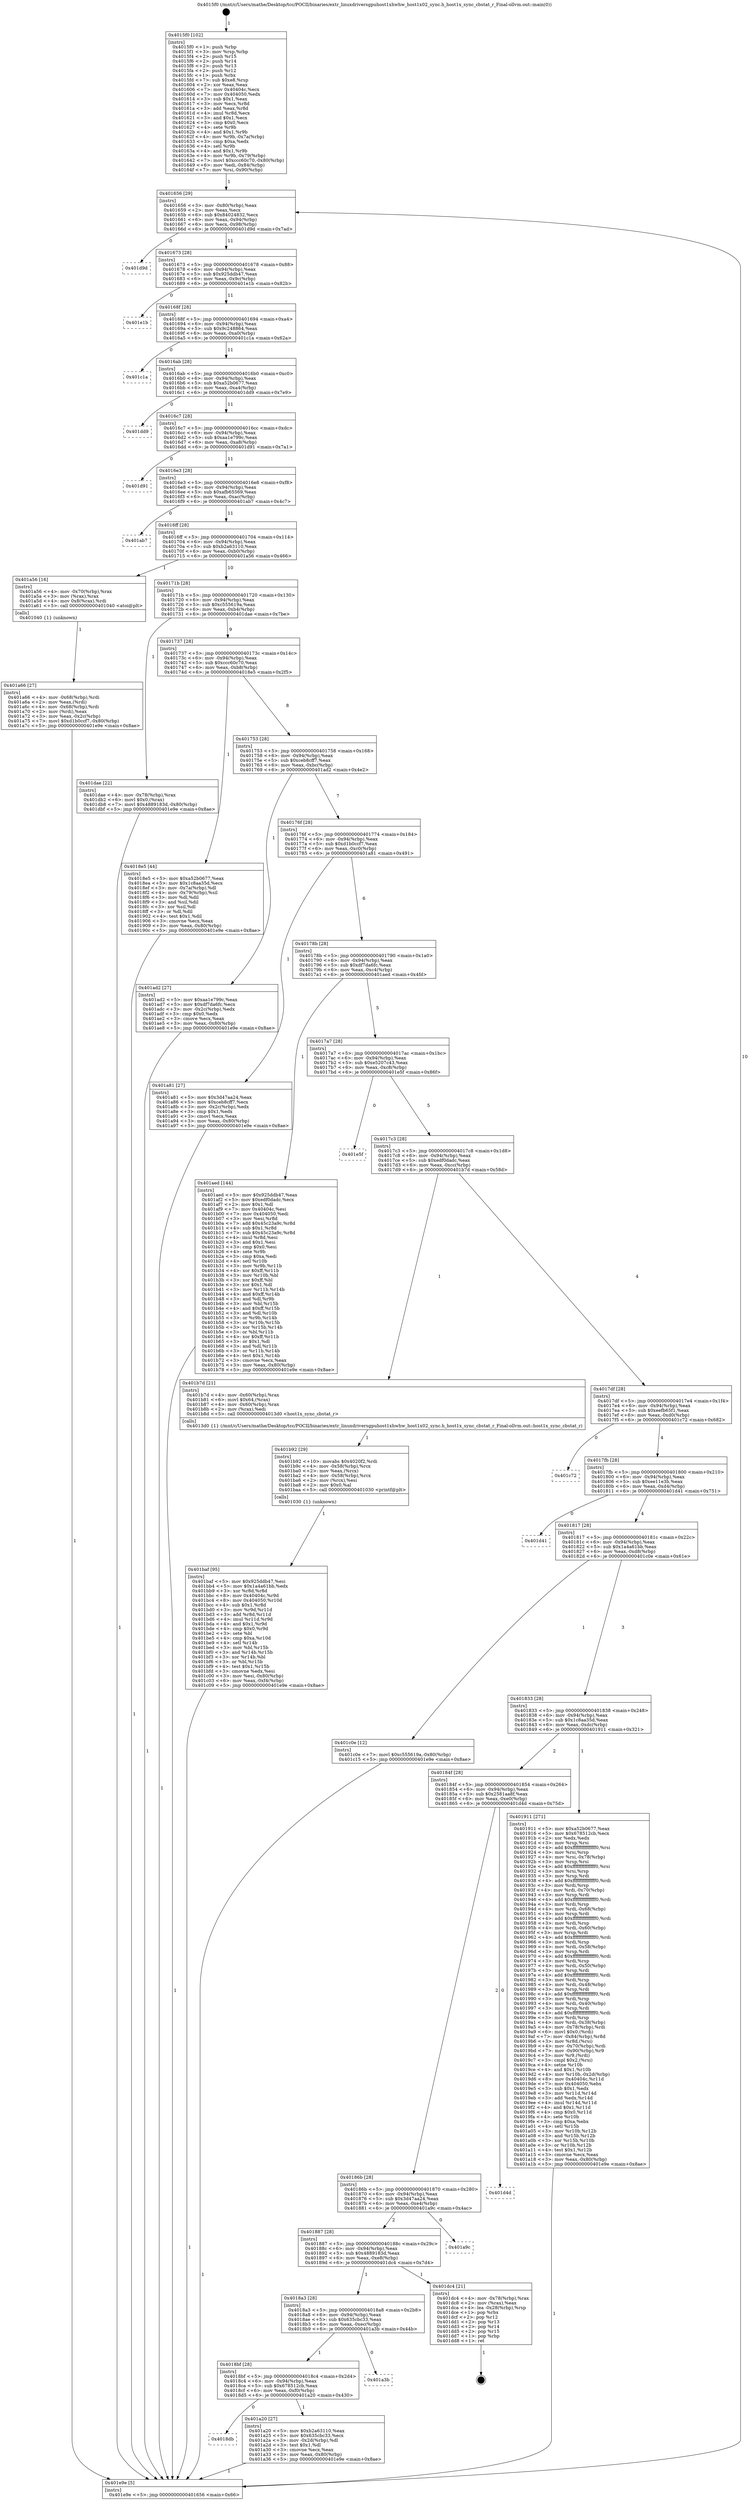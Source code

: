 digraph "0x4015f0" {
  label = "0x4015f0 (/mnt/c/Users/mathe/Desktop/tcc/POCII/binaries/extr_linuxdriversgpuhost1xhwhw_host1x02_sync.h_host1x_sync_cbstat_r_Final-ollvm.out::main(0))"
  labelloc = "t"
  node[shape=record]

  Entry [label="",width=0.3,height=0.3,shape=circle,fillcolor=black,style=filled]
  "0x401656" [label="{
     0x401656 [29]\l
     | [instrs]\l
     &nbsp;&nbsp;0x401656 \<+3\>: mov -0x80(%rbp),%eax\l
     &nbsp;&nbsp;0x401659 \<+2\>: mov %eax,%ecx\l
     &nbsp;&nbsp;0x40165b \<+6\>: sub $0x84024832,%ecx\l
     &nbsp;&nbsp;0x401661 \<+6\>: mov %eax,-0x94(%rbp)\l
     &nbsp;&nbsp;0x401667 \<+6\>: mov %ecx,-0x98(%rbp)\l
     &nbsp;&nbsp;0x40166d \<+6\>: je 0000000000401d9d \<main+0x7ad\>\l
  }"]
  "0x401d9d" [label="{
     0x401d9d\l
  }", style=dashed]
  "0x401673" [label="{
     0x401673 [28]\l
     | [instrs]\l
     &nbsp;&nbsp;0x401673 \<+5\>: jmp 0000000000401678 \<main+0x88\>\l
     &nbsp;&nbsp;0x401678 \<+6\>: mov -0x94(%rbp),%eax\l
     &nbsp;&nbsp;0x40167e \<+5\>: sub $0x925ddb47,%eax\l
     &nbsp;&nbsp;0x401683 \<+6\>: mov %eax,-0x9c(%rbp)\l
     &nbsp;&nbsp;0x401689 \<+6\>: je 0000000000401e1b \<main+0x82b\>\l
  }"]
  Exit [label="",width=0.3,height=0.3,shape=circle,fillcolor=black,style=filled,peripheries=2]
  "0x401e1b" [label="{
     0x401e1b\l
  }", style=dashed]
  "0x40168f" [label="{
     0x40168f [28]\l
     | [instrs]\l
     &nbsp;&nbsp;0x40168f \<+5\>: jmp 0000000000401694 \<main+0xa4\>\l
     &nbsp;&nbsp;0x401694 \<+6\>: mov -0x94(%rbp),%eax\l
     &nbsp;&nbsp;0x40169a \<+5\>: sub $0x9c248864,%eax\l
     &nbsp;&nbsp;0x40169f \<+6\>: mov %eax,-0xa0(%rbp)\l
     &nbsp;&nbsp;0x4016a5 \<+6\>: je 0000000000401c1a \<main+0x62a\>\l
  }"]
  "0x401baf" [label="{
     0x401baf [95]\l
     | [instrs]\l
     &nbsp;&nbsp;0x401baf \<+5\>: mov $0x925ddb47,%esi\l
     &nbsp;&nbsp;0x401bb4 \<+5\>: mov $0x1a4a61bb,%edx\l
     &nbsp;&nbsp;0x401bb9 \<+3\>: xor %r8d,%r8d\l
     &nbsp;&nbsp;0x401bbc \<+8\>: mov 0x40404c,%r9d\l
     &nbsp;&nbsp;0x401bc4 \<+8\>: mov 0x404050,%r10d\l
     &nbsp;&nbsp;0x401bcc \<+4\>: sub $0x1,%r8d\l
     &nbsp;&nbsp;0x401bd0 \<+3\>: mov %r9d,%r11d\l
     &nbsp;&nbsp;0x401bd3 \<+3\>: add %r8d,%r11d\l
     &nbsp;&nbsp;0x401bd6 \<+4\>: imul %r11d,%r9d\l
     &nbsp;&nbsp;0x401bda \<+4\>: and $0x1,%r9d\l
     &nbsp;&nbsp;0x401bde \<+4\>: cmp $0x0,%r9d\l
     &nbsp;&nbsp;0x401be2 \<+3\>: sete %bl\l
     &nbsp;&nbsp;0x401be5 \<+4\>: cmp $0xa,%r10d\l
     &nbsp;&nbsp;0x401be9 \<+4\>: setl %r14b\l
     &nbsp;&nbsp;0x401bed \<+3\>: mov %bl,%r15b\l
     &nbsp;&nbsp;0x401bf0 \<+3\>: and %r14b,%r15b\l
     &nbsp;&nbsp;0x401bf3 \<+3\>: xor %r14b,%bl\l
     &nbsp;&nbsp;0x401bf6 \<+3\>: or %bl,%r15b\l
     &nbsp;&nbsp;0x401bf9 \<+4\>: test $0x1,%r15b\l
     &nbsp;&nbsp;0x401bfd \<+3\>: cmovne %edx,%esi\l
     &nbsp;&nbsp;0x401c00 \<+3\>: mov %esi,-0x80(%rbp)\l
     &nbsp;&nbsp;0x401c03 \<+6\>: mov %eax,-0xf4(%rbp)\l
     &nbsp;&nbsp;0x401c09 \<+5\>: jmp 0000000000401e9e \<main+0x8ae\>\l
  }"]
  "0x401c1a" [label="{
     0x401c1a\l
  }", style=dashed]
  "0x4016ab" [label="{
     0x4016ab [28]\l
     | [instrs]\l
     &nbsp;&nbsp;0x4016ab \<+5\>: jmp 00000000004016b0 \<main+0xc0\>\l
     &nbsp;&nbsp;0x4016b0 \<+6\>: mov -0x94(%rbp),%eax\l
     &nbsp;&nbsp;0x4016b6 \<+5\>: sub $0xa52b0677,%eax\l
     &nbsp;&nbsp;0x4016bb \<+6\>: mov %eax,-0xa4(%rbp)\l
     &nbsp;&nbsp;0x4016c1 \<+6\>: je 0000000000401dd9 \<main+0x7e9\>\l
  }"]
  "0x401b92" [label="{
     0x401b92 [29]\l
     | [instrs]\l
     &nbsp;&nbsp;0x401b92 \<+10\>: movabs $0x4020f2,%rdi\l
     &nbsp;&nbsp;0x401b9c \<+4\>: mov -0x58(%rbp),%rcx\l
     &nbsp;&nbsp;0x401ba0 \<+2\>: mov %eax,(%rcx)\l
     &nbsp;&nbsp;0x401ba2 \<+4\>: mov -0x58(%rbp),%rcx\l
     &nbsp;&nbsp;0x401ba6 \<+2\>: mov (%rcx),%esi\l
     &nbsp;&nbsp;0x401ba8 \<+2\>: mov $0x0,%al\l
     &nbsp;&nbsp;0x401baa \<+5\>: call 0000000000401030 \<printf@plt\>\l
     | [calls]\l
     &nbsp;&nbsp;0x401030 \{1\} (unknown)\l
  }"]
  "0x401dd9" [label="{
     0x401dd9\l
  }", style=dashed]
  "0x4016c7" [label="{
     0x4016c7 [28]\l
     | [instrs]\l
     &nbsp;&nbsp;0x4016c7 \<+5\>: jmp 00000000004016cc \<main+0xdc\>\l
     &nbsp;&nbsp;0x4016cc \<+6\>: mov -0x94(%rbp),%eax\l
     &nbsp;&nbsp;0x4016d2 \<+5\>: sub $0xaa1e799c,%eax\l
     &nbsp;&nbsp;0x4016d7 \<+6\>: mov %eax,-0xa8(%rbp)\l
     &nbsp;&nbsp;0x4016dd \<+6\>: je 0000000000401d91 \<main+0x7a1\>\l
  }"]
  "0x401a66" [label="{
     0x401a66 [27]\l
     | [instrs]\l
     &nbsp;&nbsp;0x401a66 \<+4\>: mov -0x68(%rbp),%rdi\l
     &nbsp;&nbsp;0x401a6a \<+2\>: mov %eax,(%rdi)\l
     &nbsp;&nbsp;0x401a6c \<+4\>: mov -0x68(%rbp),%rdi\l
     &nbsp;&nbsp;0x401a70 \<+2\>: mov (%rdi),%eax\l
     &nbsp;&nbsp;0x401a72 \<+3\>: mov %eax,-0x2c(%rbp)\l
     &nbsp;&nbsp;0x401a75 \<+7\>: movl $0xd1b0ccf7,-0x80(%rbp)\l
     &nbsp;&nbsp;0x401a7c \<+5\>: jmp 0000000000401e9e \<main+0x8ae\>\l
  }"]
  "0x401d91" [label="{
     0x401d91\l
  }", style=dashed]
  "0x4016e3" [label="{
     0x4016e3 [28]\l
     | [instrs]\l
     &nbsp;&nbsp;0x4016e3 \<+5\>: jmp 00000000004016e8 \<main+0xf8\>\l
     &nbsp;&nbsp;0x4016e8 \<+6\>: mov -0x94(%rbp),%eax\l
     &nbsp;&nbsp;0x4016ee \<+5\>: sub $0xafb65569,%eax\l
     &nbsp;&nbsp;0x4016f3 \<+6\>: mov %eax,-0xac(%rbp)\l
     &nbsp;&nbsp;0x4016f9 \<+6\>: je 0000000000401ab7 \<main+0x4c7\>\l
  }"]
  "0x4018db" [label="{
     0x4018db\l
  }", style=dashed]
  "0x401ab7" [label="{
     0x401ab7\l
  }", style=dashed]
  "0x4016ff" [label="{
     0x4016ff [28]\l
     | [instrs]\l
     &nbsp;&nbsp;0x4016ff \<+5\>: jmp 0000000000401704 \<main+0x114\>\l
     &nbsp;&nbsp;0x401704 \<+6\>: mov -0x94(%rbp),%eax\l
     &nbsp;&nbsp;0x40170a \<+5\>: sub $0xb2a63110,%eax\l
     &nbsp;&nbsp;0x40170f \<+6\>: mov %eax,-0xb0(%rbp)\l
     &nbsp;&nbsp;0x401715 \<+6\>: je 0000000000401a56 \<main+0x466\>\l
  }"]
  "0x401a20" [label="{
     0x401a20 [27]\l
     | [instrs]\l
     &nbsp;&nbsp;0x401a20 \<+5\>: mov $0xb2a63110,%eax\l
     &nbsp;&nbsp;0x401a25 \<+5\>: mov $0x635cbc33,%ecx\l
     &nbsp;&nbsp;0x401a2a \<+3\>: mov -0x2d(%rbp),%dl\l
     &nbsp;&nbsp;0x401a2d \<+3\>: test $0x1,%dl\l
     &nbsp;&nbsp;0x401a30 \<+3\>: cmovne %ecx,%eax\l
     &nbsp;&nbsp;0x401a33 \<+3\>: mov %eax,-0x80(%rbp)\l
     &nbsp;&nbsp;0x401a36 \<+5\>: jmp 0000000000401e9e \<main+0x8ae\>\l
  }"]
  "0x401a56" [label="{
     0x401a56 [16]\l
     | [instrs]\l
     &nbsp;&nbsp;0x401a56 \<+4\>: mov -0x70(%rbp),%rax\l
     &nbsp;&nbsp;0x401a5a \<+3\>: mov (%rax),%rax\l
     &nbsp;&nbsp;0x401a5d \<+4\>: mov 0x8(%rax),%rdi\l
     &nbsp;&nbsp;0x401a61 \<+5\>: call 0000000000401040 \<atoi@plt\>\l
     | [calls]\l
     &nbsp;&nbsp;0x401040 \{1\} (unknown)\l
  }"]
  "0x40171b" [label="{
     0x40171b [28]\l
     | [instrs]\l
     &nbsp;&nbsp;0x40171b \<+5\>: jmp 0000000000401720 \<main+0x130\>\l
     &nbsp;&nbsp;0x401720 \<+6\>: mov -0x94(%rbp),%eax\l
     &nbsp;&nbsp;0x401726 \<+5\>: sub $0xc555619a,%eax\l
     &nbsp;&nbsp;0x40172b \<+6\>: mov %eax,-0xb4(%rbp)\l
     &nbsp;&nbsp;0x401731 \<+6\>: je 0000000000401dae \<main+0x7be\>\l
  }"]
  "0x4018bf" [label="{
     0x4018bf [28]\l
     | [instrs]\l
     &nbsp;&nbsp;0x4018bf \<+5\>: jmp 00000000004018c4 \<main+0x2d4\>\l
     &nbsp;&nbsp;0x4018c4 \<+6\>: mov -0x94(%rbp),%eax\l
     &nbsp;&nbsp;0x4018ca \<+5\>: sub $0x678512cb,%eax\l
     &nbsp;&nbsp;0x4018cf \<+6\>: mov %eax,-0xf0(%rbp)\l
     &nbsp;&nbsp;0x4018d5 \<+6\>: je 0000000000401a20 \<main+0x430\>\l
  }"]
  "0x401dae" [label="{
     0x401dae [22]\l
     | [instrs]\l
     &nbsp;&nbsp;0x401dae \<+4\>: mov -0x78(%rbp),%rax\l
     &nbsp;&nbsp;0x401db2 \<+6\>: movl $0x0,(%rax)\l
     &nbsp;&nbsp;0x401db8 \<+7\>: movl $0x4889183d,-0x80(%rbp)\l
     &nbsp;&nbsp;0x401dbf \<+5\>: jmp 0000000000401e9e \<main+0x8ae\>\l
  }"]
  "0x401737" [label="{
     0x401737 [28]\l
     | [instrs]\l
     &nbsp;&nbsp;0x401737 \<+5\>: jmp 000000000040173c \<main+0x14c\>\l
     &nbsp;&nbsp;0x40173c \<+6\>: mov -0x94(%rbp),%eax\l
     &nbsp;&nbsp;0x401742 \<+5\>: sub $0xccc60c70,%eax\l
     &nbsp;&nbsp;0x401747 \<+6\>: mov %eax,-0xb8(%rbp)\l
     &nbsp;&nbsp;0x40174d \<+6\>: je 00000000004018e5 \<main+0x2f5\>\l
  }"]
  "0x401a3b" [label="{
     0x401a3b\l
  }", style=dashed]
  "0x4018e5" [label="{
     0x4018e5 [44]\l
     | [instrs]\l
     &nbsp;&nbsp;0x4018e5 \<+5\>: mov $0xa52b0677,%eax\l
     &nbsp;&nbsp;0x4018ea \<+5\>: mov $0x1c8aa35d,%ecx\l
     &nbsp;&nbsp;0x4018ef \<+3\>: mov -0x7a(%rbp),%dl\l
     &nbsp;&nbsp;0x4018f2 \<+4\>: mov -0x79(%rbp),%sil\l
     &nbsp;&nbsp;0x4018f6 \<+3\>: mov %dl,%dil\l
     &nbsp;&nbsp;0x4018f9 \<+3\>: and %sil,%dil\l
     &nbsp;&nbsp;0x4018fc \<+3\>: xor %sil,%dl\l
     &nbsp;&nbsp;0x4018ff \<+3\>: or %dl,%dil\l
     &nbsp;&nbsp;0x401902 \<+4\>: test $0x1,%dil\l
     &nbsp;&nbsp;0x401906 \<+3\>: cmovne %ecx,%eax\l
     &nbsp;&nbsp;0x401909 \<+3\>: mov %eax,-0x80(%rbp)\l
     &nbsp;&nbsp;0x40190c \<+5\>: jmp 0000000000401e9e \<main+0x8ae\>\l
  }"]
  "0x401753" [label="{
     0x401753 [28]\l
     | [instrs]\l
     &nbsp;&nbsp;0x401753 \<+5\>: jmp 0000000000401758 \<main+0x168\>\l
     &nbsp;&nbsp;0x401758 \<+6\>: mov -0x94(%rbp),%eax\l
     &nbsp;&nbsp;0x40175e \<+5\>: sub $0xceb8cff7,%eax\l
     &nbsp;&nbsp;0x401763 \<+6\>: mov %eax,-0xbc(%rbp)\l
     &nbsp;&nbsp;0x401769 \<+6\>: je 0000000000401ad2 \<main+0x4e2\>\l
  }"]
  "0x401e9e" [label="{
     0x401e9e [5]\l
     | [instrs]\l
     &nbsp;&nbsp;0x401e9e \<+5\>: jmp 0000000000401656 \<main+0x66\>\l
  }"]
  "0x4015f0" [label="{
     0x4015f0 [102]\l
     | [instrs]\l
     &nbsp;&nbsp;0x4015f0 \<+1\>: push %rbp\l
     &nbsp;&nbsp;0x4015f1 \<+3\>: mov %rsp,%rbp\l
     &nbsp;&nbsp;0x4015f4 \<+2\>: push %r15\l
     &nbsp;&nbsp;0x4015f6 \<+2\>: push %r14\l
     &nbsp;&nbsp;0x4015f8 \<+2\>: push %r13\l
     &nbsp;&nbsp;0x4015fa \<+2\>: push %r12\l
     &nbsp;&nbsp;0x4015fc \<+1\>: push %rbx\l
     &nbsp;&nbsp;0x4015fd \<+7\>: sub $0xe8,%rsp\l
     &nbsp;&nbsp;0x401604 \<+2\>: xor %eax,%eax\l
     &nbsp;&nbsp;0x401606 \<+7\>: mov 0x40404c,%ecx\l
     &nbsp;&nbsp;0x40160d \<+7\>: mov 0x404050,%edx\l
     &nbsp;&nbsp;0x401614 \<+3\>: sub $0x1,%eax\l
     &nbsp;&nbsp;0x401617 \<+3\>: mov %ecx,%r8d\l
     &nbsp;&nbsp;0x40161a \<+3\>: add %eax,%r8d\l
     &nbsp;&nbsp;0x40161d \<+4\>: imul %r8d,%ecx\l
     &nbsp;&nbsp;0x401621 \<+3\>: and $0x1,%ecx\l
     &nbsp;&nbsp;0x401624 \<+3\>: cmp $0x0,%ecx\l
     &nbsp;&nbsp;0x401627 \<+4\>: sete %r9b\l
     &nbsp;&nbsp;0x40162b \<+4\>: and $0x1,%r9b\l
     &nbsp;&nbsp;0x40162f \<+4\>: mov %r9b,-0x7a(%rbp)\l
     &nbsp;&nbsp;0x401633 \<+3\>: cmp $0xa,%edx\l
     &nbsp;&nbsp;0x401636 \<+4\>: setl %r9b\l
     &nbsp;&nbsp;0x40163a \<+4\>: and $0x1,%r9b\l
     &nbsp;&nbsp;0x40163e \<+4\>: mov %r9b,-0x79(%rbp)\l
     &nbsp;&nbsp;0x401642 \<+7\>: movl $0xccc60c70,-0x80(%rbp)\l
     &nbsp;&nbsp;0x401649 \<+6\>: mov %edi,-0x84(%rbp)\l
     &nbsp;&nbsp;0x40164f \<+7\>: mov %rsi,-0x90(%rbp)\l
  }"]
  "0x4018a3" [label="{
     0x4018a3 [28]\l
     | [instrs]\l
     &nbsp;&nbsp;0x4018a3 \<+5\>: jmp 00000000004018a8 \<main+0x2b8\>\l
     &nbsp;&nbsp;0x4018a8 \<+6\>: mov -0x94(%rbp),%eax\l
     &nbsp;&nbsp;0x4018ae \<+5\>: sub $0x635cbc33,%eax\l
     &nbsp;&nbsp;0x4018b3 \<+6\>: mov %eax,-0xec(%rbp)\l
     &nbsp;&nbsp;0x4018b9 \<+6\>: je 0000000000401a3b \<main+0x44b\>\l
  }"]
  "0x401ad2" [label="{
     0x401ad2 [27]\l
     | [instrs]\l
     &nbsp;&nbsp;0x401ad2 \<+5\>: mov $0xaa1e799c,%eax\l
     &nbsp;&nbsp;0x401ad7 \<+5\>: mov $0xdf7da6fc,%ecx\l
     &nbsp;&nbsp;0x401adc \<+3\>: mov -0x2c(%rbp),%edx\l
     &nbsp;&nbsp;0x401adf \<+3\>: cmp $0x0,%edx\l
     &nbsp;&nbsp;0x401ae2 \<+3\>: cmove %ecx,%eax\l
     &nbsp;&nbsp;0x401ae5 \<+3\>: mov %eax,-0x80(%rbp)\l
     &nbsp;&nbsp;0x401ae8 \<+5\>: jmp 0000000000401e9e \<main+0x8ae\>\l
  }"]
  "0x40176f" [label="{
     0x40176f [28]\l
     | [instrs]\l
     &nbsp;&nbsp;0x40176f \<+5\>: jmp 0000000000401774 \<main+0x184\>\l
     &nbsp;&nbsp;0x401774 \<+6\>: mov -0x94(%rbp),%eax\l
     &nbsp;&nbsp;0x40177a \<+5\>: sub $0xd1b0ccf7,%eax\l
     &nbsp;&nbsp;0x40177f \<+6\>: mov %eax,-0xc0(%rbp)\l
     &nbsp;&nbsp;0x401785 \<+6\>: je 0000000000401a81 \<main+0x491\>\l
  }"]
  "0x401dc4" [label="{
     0x401dc4 [21]\l
     | [instrs]\l
     &nbsp;&nbsp;0x401dc4 \<+4\>: mov -0x78(%rbp),%rax\l
     &nbsp;&nbsp;0x401dc8 \<+2\>: mov (%rax),%eax\l
     &nbsp;&nbsp;0x401dca \<+4\>: lea -0x28(%rbp),%rsp\l
     &nbsp;&nbsp;0x401dce \<+1\>: pop %rbx\l
     &nbsp;&nbsp;0x401dcf \<+2\>: pop %r12\l
     &nbsp;&nbsp;0x401dd1 \<+2\>: pop %r13\l
     &nbsp;&nbsp;0x401dd3 \<+2\>: pop %r14\l
     &nbsp;&nbsp;0x401dd5 \<+2\>: pop %r15\l
     &nbsp;&nbsp;0x401dd7 \<+1\>: pop %rbp\l
     &nbsp;&nbsp;0x401dd8 \<+1\>: ret\l
  }"]
  "0x401a81" [label="{
     0x401a81 [27]\l
     | [instrs]\l
     &nbsp;&nbsp;0x401a81 \<+5\>: mov $0x3d47aa24,%eax\l
     &nbsp;&nbsp;0x401a86 \<+5\>: mov $0xceb8cff7,%ecx\l
     &nbsp;&nbsp;0x401a8b \<+3\>: mov -0x2c(%rbp),%edx\l
     &nbsp;&nbsp;0x401a8e \<+3\>: cmp $0x1,%edx\l
     &nbsp;&nbsp;0x401a91 \<+3\>: cmovl %ecx,%eax\l
     &nbsp;&nbsp;0x401a94 \<+3\>: mov %eax,-0x80(%rbp)\l
     &nbsp;&nbsp;0x401a97 \<+5\>: jmp 0000000000401e9e \<main+0x8ae\>\l
  }"]
  "0x40178b" [label="{
     0x40178b [28]\l
     | [instrs]\l
     &nbsp;&nbsp;0x40178b \<+5\>: jmp 0000000000401790 \<main+0x1a0\>\l
     &nbsp;&nbsp;0x401790 \<+6\>: mov -0x94(%rbp),%eax\l
     &nbsp;&nbsp;0x401796 \<+5\>: sub $0xdf7da6fc,%eax\l
     &nbsp;&nbsp;0x40179b \<+6\>: mov %eax,-0xc4(%rbp)\l
     &nbsp;&nbsp;0x4017a1 \<+6\>: je 0000000000401aed \<main+0x4fd\>\l
  }"]
  "0x401887" [label="{
     0x401887 [28]\l
     | [instrs]\l
     &nbsp;&nbsp;0x401887 \<+5\>: jmp 000000000040188c \<main+0x29c\>\l
     &nbsp;&nbsp;0x40188c \<+6\>: mov -0x94(%rbp),%eax\l
     &nbsp;&nbsp;0x401892 \<+5\>: sub $0x4889183d,%eax\l
     &nbsp;&nbsp;0x401897 \<+6\>: mov %eax,-0xe8(%rbp)\l
     &nbsp;&nbsp;0x40189d \<+6\>: je 0000000000401dc4 \<main+0x7d4\>\l
  }"]
  "0x401aed" [label="{
     0x401aed [144]\l
     | [instrs]\l
     &nbsp;&nbsp;0x401aed \<+5\>: mov $0x925ddb47,%eax\l
     &nbsp;&nbsp;0x401af2 \<+5\>: mov $0xedf0dadc,%ecx\l
     &nbsp;&nbsp;0x401af7 \<+2\>: mov $0x1,%dl\l
     &nbsp;&nbsp;0x401af9 \<+7\>: mov 0x40404c,%esi\l
     &nbsp;&nbsp;0x401b00 \<+7\>: mov 0x404050,%edi\l
     &nbsp;&nbsp;0x401b07 \<+3\>: mov %esi,%r8d\l
     &nbsp;&nbsp;0x401b0a \<+7\>: add $0x45c23a9c,%r8d\l
     &nbsp;&nbsp;0x401b11 \<+4\>: sub $0x1,%r8d\l
     &nbsp;&nbsp;0x401b15 \<+7\>: sub $0x45c23a9c,%r8d\l
     &nbsp;&nbsp;0x401b1c \<+4\>: imul %r8d,%esi\l
     &nbsp;&nbsp;0x401b20 \<+3\>: and $0x1,%esi\l
     &nbsp;&nbsp;0x401b23 \<+3\>: cmp $0x0,%esi\l
     &nbsp;&nbsp;0x401b26 \<+4\>: sete %r9b\l
     &nbsp;&nbsp;0x401b2a \<+3\>: cmp $0xa,%edi\l
     &nbsp;&nbsp;0x401b2d \<+4\>: setl %r10b\l
     &nbsp;&nbsp;0x401b31 \<+3\>: mov %r9b,%r11b\l
     &nbsp;&nbsp;0x401b34 \<+4\>: xor $0xff,%r11b\l
     &nbsp;&nbsp;0x401b38 \<+3\>: mov %r10b,%bl\l
     &nbsp;&nbsp;0x401b3b \<+3\>: xor $0xff,%bl\l
     &nbsp;&nbsp;0x401b3e \<+3\>: xor $0x1,%dl\l
     &nbsp;&nbsp;0x401b41 \<+3\>: mov %r11b,%r14b\l
     &nbsp;&nbsp;0x401b44 \<+4\>: and $0xff,%r14b\l
     &nbsp;&nbsp;0x401b48 \<+3\>: and %dl,%r9b\l
     &nbsp;&nbsp;0x401b4b \<+3\>: mov %bl,%r15b\l
     &nbsp;&nbsp;0x401b4e \<+4\>: and $0xff,%r15b\l
     &nbsp;&nbsp;0x401b52 \<+3\>: and %dl,%r10b\l
     &nbsp;&nbsp;0x401b55 \<+3\>: or %r9b,%r14b\l
     &nbsp;&nbsp;0x401b58 \<+3\>: or %r10b,%r15b\l
     &nbsp;&nbsp;0x401b5b \<+3\>: xor %r15b,%r14b\l
     &nbsp;&nbsp;0x401b5e \<+3\>: or %bl,%r11b\l
     &nbsp;&nbsp;0x401b61 \<+4\>: xor $0xff,%r11b\l
     &nbsp;&nbsp;0x401b65 \<+3\>: or $0x1,%dl\l
     &nbsp;&nbsp;0x401b68 \<+3\>: and %dl,%r11b\l
     &nbsp;&nbsp;0x401b6b \<+3\>: or %r11b,%r14b\l
     &nbsp;&nbsp;0x401b6e \<+4\>: test $0x1,%r14b\l
     &nbsp;&nbsp;0x401b72 \<+3\>: cmovne %ecx,%eax\l
     &nbsp;&nbsp;0x401b75 \<+3\>: mov %eax,-0x80(%rbp)\l
     &nbsp;&nbsp;0x401b78 \<+5\>: jmp 0000000000401e9e \<main+0x8ae\>\l
  }"]
  "0x4017a7" [label="{
     0x4017a7 [28]\l
     | [instrs]\l
     &nbsp;&nbsp;0x4017a7 \<+5\>: jmp 00000000004017ac \<main+0x1bc\>\l
     &nbsp;&nbsp;0x4017ac \<+6\>: mov -0x94(%rbp),%eax\l
     &nbsp;&nbsp;0x4017b2 \<+5\>: sub $0xe5207c43,%eax\l
     &nbsp;&nbsp;0x4017b7 \<+6\>: mov %eax,-0xc8(%rbp)\l
     &nbsp;&nbsp;0x4017bd \<+6\>: je 0000000000401e5f \<main+0x86f\>\l
  }"]
  "0x401a9c" [label="{
     0x401a9c\l
  }", style=dashed]
  "0x401e5f" [label="{
     0x401e5f\l
  }", style=dashed]
  "0x4017c3" [label="{
     0x4017c3 [28]\l
     | [instrs]\l
     &nbsp;&nbsp;0x4017c3 \<+5\>: jmp 00000000004017c8 \<main+0x1d8\>\l
     &nbsp;&nbsp;0x4017c8 \<+6\>: mov -0x94(%rbp),%eax\l
     &nbsp;&nbsp;0x4017ce \<+5\>: sub $0xedf0dadc,%eax\l
     &nbsp;&nbsp;0x4017d3 \<+6\>: mov %eax,-0xcc(%rbp)\l
     &nbsp;&nbsp;0x4017d9 \<+6\>: je 0000000000401b7d \<main+0x58d\>\l
  }"]
  "0x40186b" [label="{
     0x40186b [28]\l
     | [instrs]\l
     &nbsp;&nbsp;0x40186b \<+5\>: jmp 0000000000401870 \<main+0x280\>\l
     &nbsp;&nbsp;0x401870 \<+6\>: mov -0x94(%rbp),%eax\l
     &nbsp;&nbsp;0x401876 \<+5\>: sub $0x3d47aa24,%eax\l
     &nbsp;&nbsp;0x40187b \<+6\>: mov %eax,-0xe4(%rbp)\l
     &nbsp;&nbsp;0x401881 \<+6\>: je 0000000000401a9c \<main+0x4ac\>\l
  }"]
  "0x401b7d" [label="{
     0x401b7d [21]\l
     | [instrs]\l
     &nbsp;&nbsp;0x401b7d \<+4\>: mov -0x60(%rbp),%rax\l
     &nbsp;&nbsp;0x401b81 \<+6\>: movl $0x64,(%rax)\l
     &nbsp;&nbsp;0x401b87 \<+4\>: mov -0x60(%rbp),%rax\l
     &nbsp;&nbsp;0x401b8b \<+2\>: mov (%rax),%edi\l
     &nbsp;&nbsp;0x401b8d \<+5\>: call 00000000004013d0 \<host1x_sync_cbstat_r\>\l
     | [calls]\l
     &nbsp;&nbsp;0x4013d0 \{1\} (/mnt/c/Users/mathe/Desktop/tcc/POCII/binaries/extr_linuxdriversgpuhost1xhwhw_host1x02_sync.h_host1x_sync_cbstat_r_Final-ollvm.out::host1x_sync_cbstat_r)\l
  }"]
  "0x4017df" [label="{
     0x4017df [28]\l
     | [instrs]\l
     &nbsp;&nbsp;0x4017df \<+5\>: jmp 00000000004017e4 \<main+0x1f4\>\l
     &nbsp;&nbsp;0x4017e4 \<+6\>: mov -0x94(%rbp),%eax\l
     &nbsp;&nbsp;0x4017ea \<+5\>: sub $0xeefb65f1,%eax\l
     &nbsp;&nbsp;0x4017ef \<+6\>: mov %eax,-0xd0(%rbp)\l
     &nbsp;&nbsp;0x4017f5 \<+6\>: je 0000000000401c72 \<main+0x682\>\l
  }"]
  "0x401d4d" [label="{
     0x401d4d\l
  }", style=dashed]
  "0x401c72" [label="{
     0x401c72\l
  }", style=dashed]
  "0x4017fb" [label="{
     0x4017fb [28]\l
     | [instrs]\l
     &nbsp;&nbsp;0x4017fb \<+5\>: jmp 0000000000401800 \<main+0x210\>\l
     &nbsp;&nbsp;0x401800 \<+6\>: mov -0x94(%rbp),%eax\l
     &nbsp;&nbsp;0x401806 \<+5\>: sub $0xee11e3b,%eax\l
     &nbsp;&nbsp;0x40180b \<+6\>: mov %eax,-0xd4(%rbp)\l
     &nbsp;&nbsp;0x401811 \<+6\>: je 0000000000401d41 \<main+0x751\>\l
  }"]
  "0x40184f" [label="{
     0x40184f [28]\l
     | [instrs]\l
     &nbsp;&nbsp;0x40184f \<+5\>: jmp 0000000000401854 \<main+0x264\>\l
     &nbsp;&nbsp;0x401854 \<+6\>: mov -0x94(%rbp),%eax\l
     &nbsp;&nbsp;0x40185a \<+5\>: sub $0x2581aa8f,%eax\l
     &nbsp;&nbsp;0x40185f \<+6\>: mov %eax,-0xe0(%rbp)\l
     &nbsp;&nbsp;0x401865 \<+6\>: je 0000000000401d4d \<main+0x75d\>\l
  }"]
  "0x401d41" [label="{
     0x401d41\l
  }", style=dashed]
  "0x401817" [label="{
     0x401817 [28]\l
     | [instrs]\l
     &nbsp;&nbsp;0x401817 \<+5\>: jmp 000000000040181c \<main+0x22c\>\l
     &nbsp;&nbsp;0x40181c \<+6\>: mov -0x94(%rbp),%eax\l
     &nbsp;&nbsp;0x401822 \<+5\>: sub $0x1a4a61bb,%eax\l
     &nbsp;&nbsp;0x401827 \<+6\>: mov %eax,-0xd8(%rbp)\l
     &nbsp;&nbsp;0x40182d \<+6\>: je 0000000000401c0e \<main+0x61e\>\l
  }"]
  "0x401911" [label="{
     0x401911 [271]\l
     | [instrs]\l
     &nbsp;&nbsp;0x401911 \<+5\>: mov $0xa52b0677,%eax\l
     &nbsp;&nbsp;0x401916 \<+5\>: mov $0x678512cb,%ecx\l
     &nbsp;&nbsp;0x40191b \<+2\>: xor %edx,%edx\l
     &nbsp;&nbsp;0x40191d \<+3\>: mov %rsp,%rsi\l
     &nbsp;&nbsp;0x401920 \<+4\>: add $0xfffffffffffffff0,%rsi\l
     &nbsp;&nbsp;0x401924 \<+3\>: mov %rsi,%rsp\l
     &nbsp;&nbsp;0x401927 \<+4\>: mov %rsi,-0x78(%rbp)\l
     &nbsp;&nbsp;0x40192b \<+3\>: mov %rsp,%rsi\l
     &nbsp;&nbsp;0x40192e \<+4\>: add $0xfffffffffffffff0,%rsi\l
     &nbsp;&nbsp;0x401932 \<+3\>: mov %rsi,%rsp\l
     &nbsp;&nbsp;0x401935 \<+3\>: mov %rsp,%rdi\l
     &nbsp;&nbsp;0x401938 \<+4\>: add $0xfffffffffffffff0,%rdi\l
     &nbsp;&nbsp;0x40193c \<+3\>: mov %rdi,%rsp\l
     &nbsp;&nbsp;0x40193f \<+4\>: mov %rdi,-0x70(%rbp)\l
     &nbsp;&nbsp;0x401943 \<+3\>: mov %rsp,%rdi\l
     &nbsp;&nbsp;0x401946 \<+4\>: add $0xfffffffffffffff0,%rdi\l
     &nbsp;&nbsp;0x40194a \<+3\>: mov %rdi,%rsp\l
     &nbsp;&nbsp;0x40194d \<+4\>: mov %rdi,-0x68(%rbp)\l
     &nbsp;&nbsp;0x401951 \<+3\>: mov %rsp,%rdi\l
     &nbsp;&nbsp;0x401954 \<+4\>: add $0xfffffffffffffff0,%rdi\l
     &nbsp;&nbsp;0x401958 \<+3\>: mov %rdi,%rsp\l
     &nbsp;&nbsp;0x40195b \<+4\>: mov %rdi,-0x60(%rbp)\l
     &nbsp;&nbsp;0x40195f \<+3\>: mov %rsp,%rdi\l
     &nbsp;&nbsp;0x401962 \<+4\>: add $0xfffffffffffffff0,%rdi\l
     &nbsp;&nbsp;0x401966 \<+3\>: mov %rdi,%rsp\l
     &nbsp;&nbsp;0x401969 \<+4\>: mov %rdi,-0x58(%rbp)\l
     &nbsp;&nbsp;0x40196d \<+3\>: mov %rsp,%rdi\l
     &nbsp;&nbsp;0x401970 \<+4\>: add $0xfffffffffffffff0,%rdi\l
     &nbsp;&nbsp;0x401974 \<+3\>: mov %rdi,%rsp\l
     &nbsp;&nbsp;0x401977 \<+4\>: mov %rdi,-0x50(%rbp)\l
     &nbsp;&nbsp;0x40197b \<+3\>: mov %rsp,%rdi\l
     &nbsp;&nbsp;0x40197e \<+4\>: add $0xfffffffffffffff0,%rdi\l
     &nbsp;&nbsp;0x401982 \<+3\>: mov %rdi,%rsp\l
     &nbsp;&nbsp;0x401985 \<+4\>: mov %rdi,-0x48(%rbp)\l
     &nbsp;&nbsp;0x401989 \<+3\>: mov %rsp,%rdi\l
     &nbsp;&nbsp;0x40198c \<+4\>: add $0xfffffffffffffff0,%rdi\l
     &nbsp;&nbsp;0x401990 \<+3\>: mov %rdi,%rsp\l
     &nbsp;&nbsp;0x401993 \<+4\>: mov %rdi,-0x40(%rbp)\l
     &nbsp;&nbsp;0x401997 \<+3\>: mov %rsp,%rdi\l
     &nbsp;&nbsp;0x40199a \<+4\>: add $0xfffffffffffffff0,%rdi\l
     &nbsp;&nbsp;0x40199e \<+3\>: mov %rdi,%rsp\l
     &nbsp;&nbsp;0x4019a1 \<+4\>: mov %rdi,-0x38(%rbp)\l
     &nbsp;&nbsp;0x4019a5 \<+4\>: mov -0x78(%rbp),%rdi\l
     &nbsp;&nbsp;0x4019a9 \<+6\>: movl $0x0,(%rdi)\l
     &nbsp;&nbsp;0x4019af \<+7\>: mov -0x84(%rbp),%r8d\l
     &nbsp;&nbsp;0x4019b6 \<+3\>: mov %r8d,(%rsi)\l
     &nbsp;&nbsp;0x4019b9 \<+4\>: mov -0x70(%rbp),%rdi\l
     &nbsp;&nbsp;0x4019bd \<+7\>: mov -0x90(%rbp),%r9\l
     &nbsp;&nbsp;0x4019c4 \<+3\>: mov %r9,(%rdi)\l
     &nbsp;&nbsp;0x4019c7 \<+3\>: cmpl $0x2,(%rsi)\l
     &nbsp;&nbsp;0x4019ca \<+4\>: setne %r10b\l
     &nbsp;&nbsp;0x4019ce \<+4\>: and $0x1,%r10b\l
     &nbsp;&nbsp;0x4019d2 \<+4\>: mov %r10b,-0x2d(%rbp)\l
     &nbsp;&nbsp;0x4019d6 \<+8\>: mov 0x40404c,%r11d\l
     &nbsp;&nbsp;0x4019de \<+7\>: mov 0x404050,%ebx\l
     &nbsp;&nbsp;0x4019e5 \<+3\>: sub $0x1,%edx\l
     &nbsp;&nbsp;0x4019e8 \<+3\>: mov %r11d,%r14d\l
     &nbsp;&nbsp;0x4019eb \<+3\>: add %edx,%r14d\l
     &nbsp;&nbsp;0x4019ee \<+4\>: imul %r14d,%r11d\l
     &nbsp;&nbsp;0x4019f2 \<+4\>: and $0x1,%r11d\l
     &nbsp;&nbsp;0x4019f6 \<+4\>: cmp $0x0,%r11d\l
     &nbsp;&nbsp;0x4019fa \<+4\>: sete %r10b\l
     &nbsp;&nbsp;0x4019fe \<+3\>: cmp $0xa,%ebx\l
     &nbsp;&nbsp;0x401a01 \<+4\>: setl %r15b\l
     &nbsp;&nbsp;0x401a05 \<+3\>: mov %r10b,%r12b\l
     &nbsp;&nbsp;0x401a08 \<+3\>: and %r15b,%r12b\l
     &nbsp;&nbsp;0x401a0b \<+3\>: xor %r15b,%r10b\l
     &nbsp;&nbsp;0x401a0e \<+3\>: or %r10b,%r12b\l
     &nbsp;&nbsp;0x401a11 \<+4\>: test $0x1,%r12b\l
     &nbsp;&nbsp;0x401a15 \<+3\>: cmovne %ecx,%eax\l
     &nbsp;&nbsp;0x401a18 \<+3\>: mov %eax,-0x80(%rbp)\l
     &nbsp;&nbsp;0x401a1b \<+5\>: jmp 0000000000401e9e \<main+0x8ae\>\l
  }"]
  "0x401c0e" [label="{
     0x401c0e [12]\l
     | [instrs]\l
     &nbsp;&nbsp;0x401c0e \<+7\>: movl $0xc555619a,-0x80(%rbp)\l
     &nbsp;&nbsp;0x401c15 \<+5\>: jmp 0000000000401e9e \<main+0x8ae\>\l
  }"]
  "0x401833" [label="{
     0x401833 [28]\l
     | [instrs]\l
     &nbsp;&nbsp;0x401833 \<+5\>: jmp 0000000000401838 \<main+0x248\>\l
     &nbsp;&nbsp;0x401838 \<+6\>: mov -0x94(%rbp),%eax\l
     &nbsp;&nbsp;0x40183e \<+5\>: sub $0x1c8aa35d,%eax\l
     &nbsp;&nbsp;0x401843 \<+6\>: mov %eax,-0xdc(%rbp)\l
     &nbsp;&nbsp;0x401849 \<+6\>: je 0000000000401911 \<main+0x321\>\l
  }"]
  Entry -> "0x4015f0" [label=" 1"]
  "0x401656" -> "0x401d9d" [label=" 0"]
  "0x401656" -> "0x401673" [label=" 11"]
  "0x401dc4" -> Exit [label=" 1"]
  "0x401673" -> "0x401e1b" [label=" 0"]
  "0x401673" -> "0x40168f" [label=" 11"]
  "0x401dae" -> "0x401e9e" [label=" 1"]
  "0x40168f" -> "0x401c1a" [label=" 0"]
  "0x40168f" -> "0x4016ab" [label=" 11"]
  "0x401c0e" -> "0x401e9e" [label=" 1"]
  "0x4016ab" -> "0x401dd9" [label=" 0"]
  "0x4016ab" -> "0x4016c7" [label=" 11"]
  "0x401baf" -> "0x401e9e" [label=" 1"]
  "0x4016c7" -> "0x401d91" [label=" 0"]
  "0x4016c7" -> "0x4016e3" [label=" 11"]
  "0x401b92" -> "0x401baf" [label=" 1"]
  "0x4016e3" -> "0x401ab7" [label=" 0"]
  "0x4016e3" -> "0x4016ff" [label=" 11"]
  "0x401b7d" -> "0x401b92" [label=" 1"]
  "0x4016ff" -> "0x401a56" [label=" 1"]
  "0x4016ff" -> "0x40171b" [label=" 10"]
  "0x401aed" -> "0x401e9e" [label=" 1"]
  "0x40171b" -> "0x401dae" [label=" 1"]
  "0x40171b" -> "0x401737" [label=" 9"]
  "0x401a81" -> "0x401e9e" [label=" 1"]
  "0x401737" -> "0x4018e5" [label=" 1"]
  "0x401737" -> "0x401753" [label=" 8"]
  "0x4018e5" -> "0x401e9e" [label=" 1"]
  "0x4015f0" -> "0x401656" [label=" 1"]
  "0x401e9e" -> "0x401656" [label=" 10"]
  "0x401a66" -> "0x401e9e" [label=" 1"]
  "0x401753" -> "0x401ad2" [label=" 1"]
  "0x401753" -> "0x40176f" [label=" 7"]
  "0x401a20" -> "0x401e9e" [label=" 1"]
  "0x40176f" -> "0x401a81" [label=" 1"]
  "0x40176f" -> "0x40178b" [label=" 6"]
  "0x4018bf" -> "0x4018db" [label=" 0"]
  "0x40178b" -> "0x401aed" [label=" 1"]
  "0x40178b" -> "0x4017a7" [label=" 5"]
  "0x401ad2" -> "0x401e9e" [label=" 1"]
  "0x4017a7" -> "0x401e5f" [label=" 0"]
  "0x4017a7" -> "0x4017c3" [label=" 5"]
  "0x4018a3" -> "0x4018bf" [label=" 1"]
  "0x4017c3" -> "0x401b7d" [label=" 1"]
  "0x4017c3" -> "0x4017df" [label=" 4"]
  "0x401a56" -> "0x401a66" [label=" 1"]
  "0x4017df" -> "0x401c72" [label=" 0"]
  "0x4017df" -> "0x4017fb" [label=" 4"]
  "0x401887" -> "0x4018a3" [label=" 1"]
  "0x4017fb" -> "0x401d41" [label=" 0"]
  "0x4017fb" -> "0x401817" [label=" 4"]
  "0x40186b" -> "0x401887" [label=" 2"]
  "0x401817" -> "0x401c0e" [label=" 1"]
  "0x401817" -> "0x401833" [label=" 3"]
  "0x40186b" -> "0x401a9c" [label=" 0"]
  "0x401833" -> "0x401911" [label=" 1"]
  "0x401833" -> "0x40184f" [label=" 2"]
  "0x4018bf" -> "0x401a20" [label=" 1"]
  "0x401911" -> "0x401e9e" [label=" 1"]
  "0x401887" -> "0x401dc4" [label=" 1"]
  "0x40184f" -> "0x401d4d" [label=" 0"]
  "0x40184f" -> "0x40186b" [label=" 2"]
  "0x4018a3" -> "0x401a3b" [label=" 0"]
}
